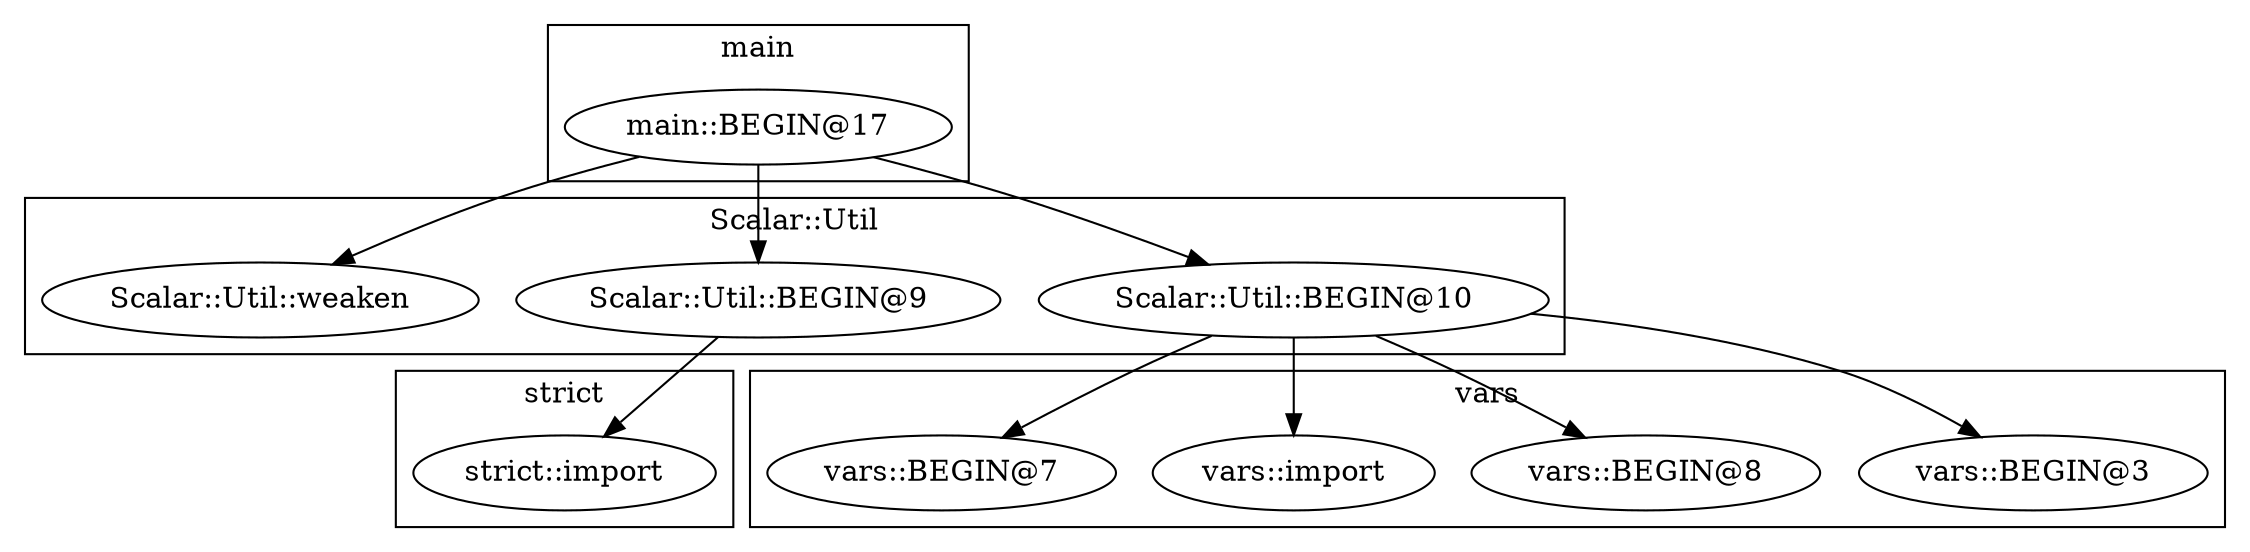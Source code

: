 digraph {
graph [overlap=false]
subgraph cluster_vars {
	label="vars";
	"vars::BEGIN@3";
	"vars::BEGIN@8";
	"vars::import";
	"vars::BEGIN@7";
}
subgraph cluster_main {
	label="main";
	"main::BEGIN@17";
}
subgraph cluster_strict {
	label="strict";
	"strict::import";
}
subgraph cluster_Scalar_Util {
	label="Scalar::Util";
	"Scalar::Util::BEGIN@9";
	"Scalar::Util::BEGIN@10";
	"Scalar::Util::weaken";
}
"main::BEGIN@17" -> "Scalar::Util::weaken";
"main::BEGIN@17" -> "Scalar::Util::BEGIN@10";
"Scalar::Util::BEGIN@10" -> "vars::BEGIN@8";
"Scalar::Util::BEGIN@10" -> "vars::import";
"main::BEGIN@17" -> "Scalar::Util::BEGIN@9";
"Scalar::Util::BEGIN@10" -> "vars::BEGIN@3";
"Scalar::Util::BEGIN@9" -> "strict::import";
"Scalar::Util::BEGIN@10" -> "vars::BEGIN@7";
}

